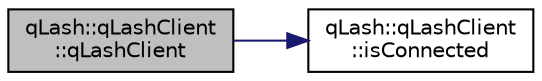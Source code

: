 digraph "qLash::qLashClient::qLashClient"
{
 // LATEX_PDF_SIZE
  edge [fontname="Helvetica",fontsize="10",labelfontname="Helvetica",labelfontsize="10"];
  node [fontname="Helvetica",fontsize="10",shape=record];
  rankdir="LR";
  Node1 [label="qLash::qLashClient\l::qLashClient",height=0.2,width=0.4,color="black", fillcolor="grey75", style="filled", fontcolor="black",tooltip="Construct a LASH-connection."];
  Node1 -> Node2 [color="midnightblue",fontsize="10",style="solid",fontname="Helvetica"];
  Node2 [label="qLash::qLashClient\l::isConnected",height=0.2,width=0.4,color="black", fillcolor="white", style="filled",URL="$classq_lash_1_1q_lash_client.html#ac772de14da1907fe0657c813bd73767e",tooltip="Connected to LASH?"];
}
